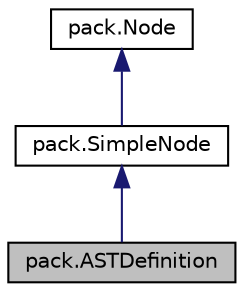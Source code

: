 digraph "pack.ASTDefinition"
{
  edge [fontname="Helvetica",fontsize="10",labelfontname="Helvetica",labelfontsize="10"];
  node [fontname="Helvetica",fontsize="10",shape=record];
  Node1 [label="pack.ASTDefinition",height=0.2,width=0.4,color="black", fillcolor="grey75", style="filled", fontcolor="black"];
  Node2 -> Node1 [dir="back",color="midnightblue",fontsize="10",style="solid",fontname="Helvetica"];
  Node2 [label="pack.SimpleNode",height=0.2,width=0.4,color="black", fillcolor="white", style="filled",URL="$classpack_1_1_simple_node.html"];
  Node3 -> Node2 [dir="back",color="midnightblue",fontsize="10",style="solid",fontname="Helvetica"];
  Node3 [label="pack.Node",height=0.2,width=0.4,color="black", fillcolor="white", style="filled",URL="$interfacepack_1_1_node.html"];
}
